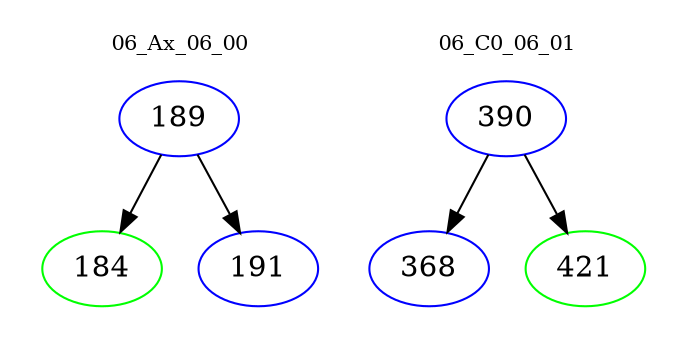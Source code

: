 digraph{
subgraph cluster_0 {
color = white
label = "06_Ax_06_00";
fontsize=10;
T0_189 [label="189", color="blue"]
T0_189 -> T0_184 [color="black"]
T0_184 [label="184", color="green"]
T0_189 -> T0_191 [color="black"]
T0_191 [label="191", color="blue"]
}
subgraph cluster_1 {
color = white
label = "06_C0_06_01";
fontsize=10;
T1_390 [label="390", color="blue"]
T1_390 -> T1_368 [color="black"]
T1_368 [label="368", color="blue"]
T1_390 -> T1_421 [color="black"]
T1_421 [label="421", color="green"]
}
}
